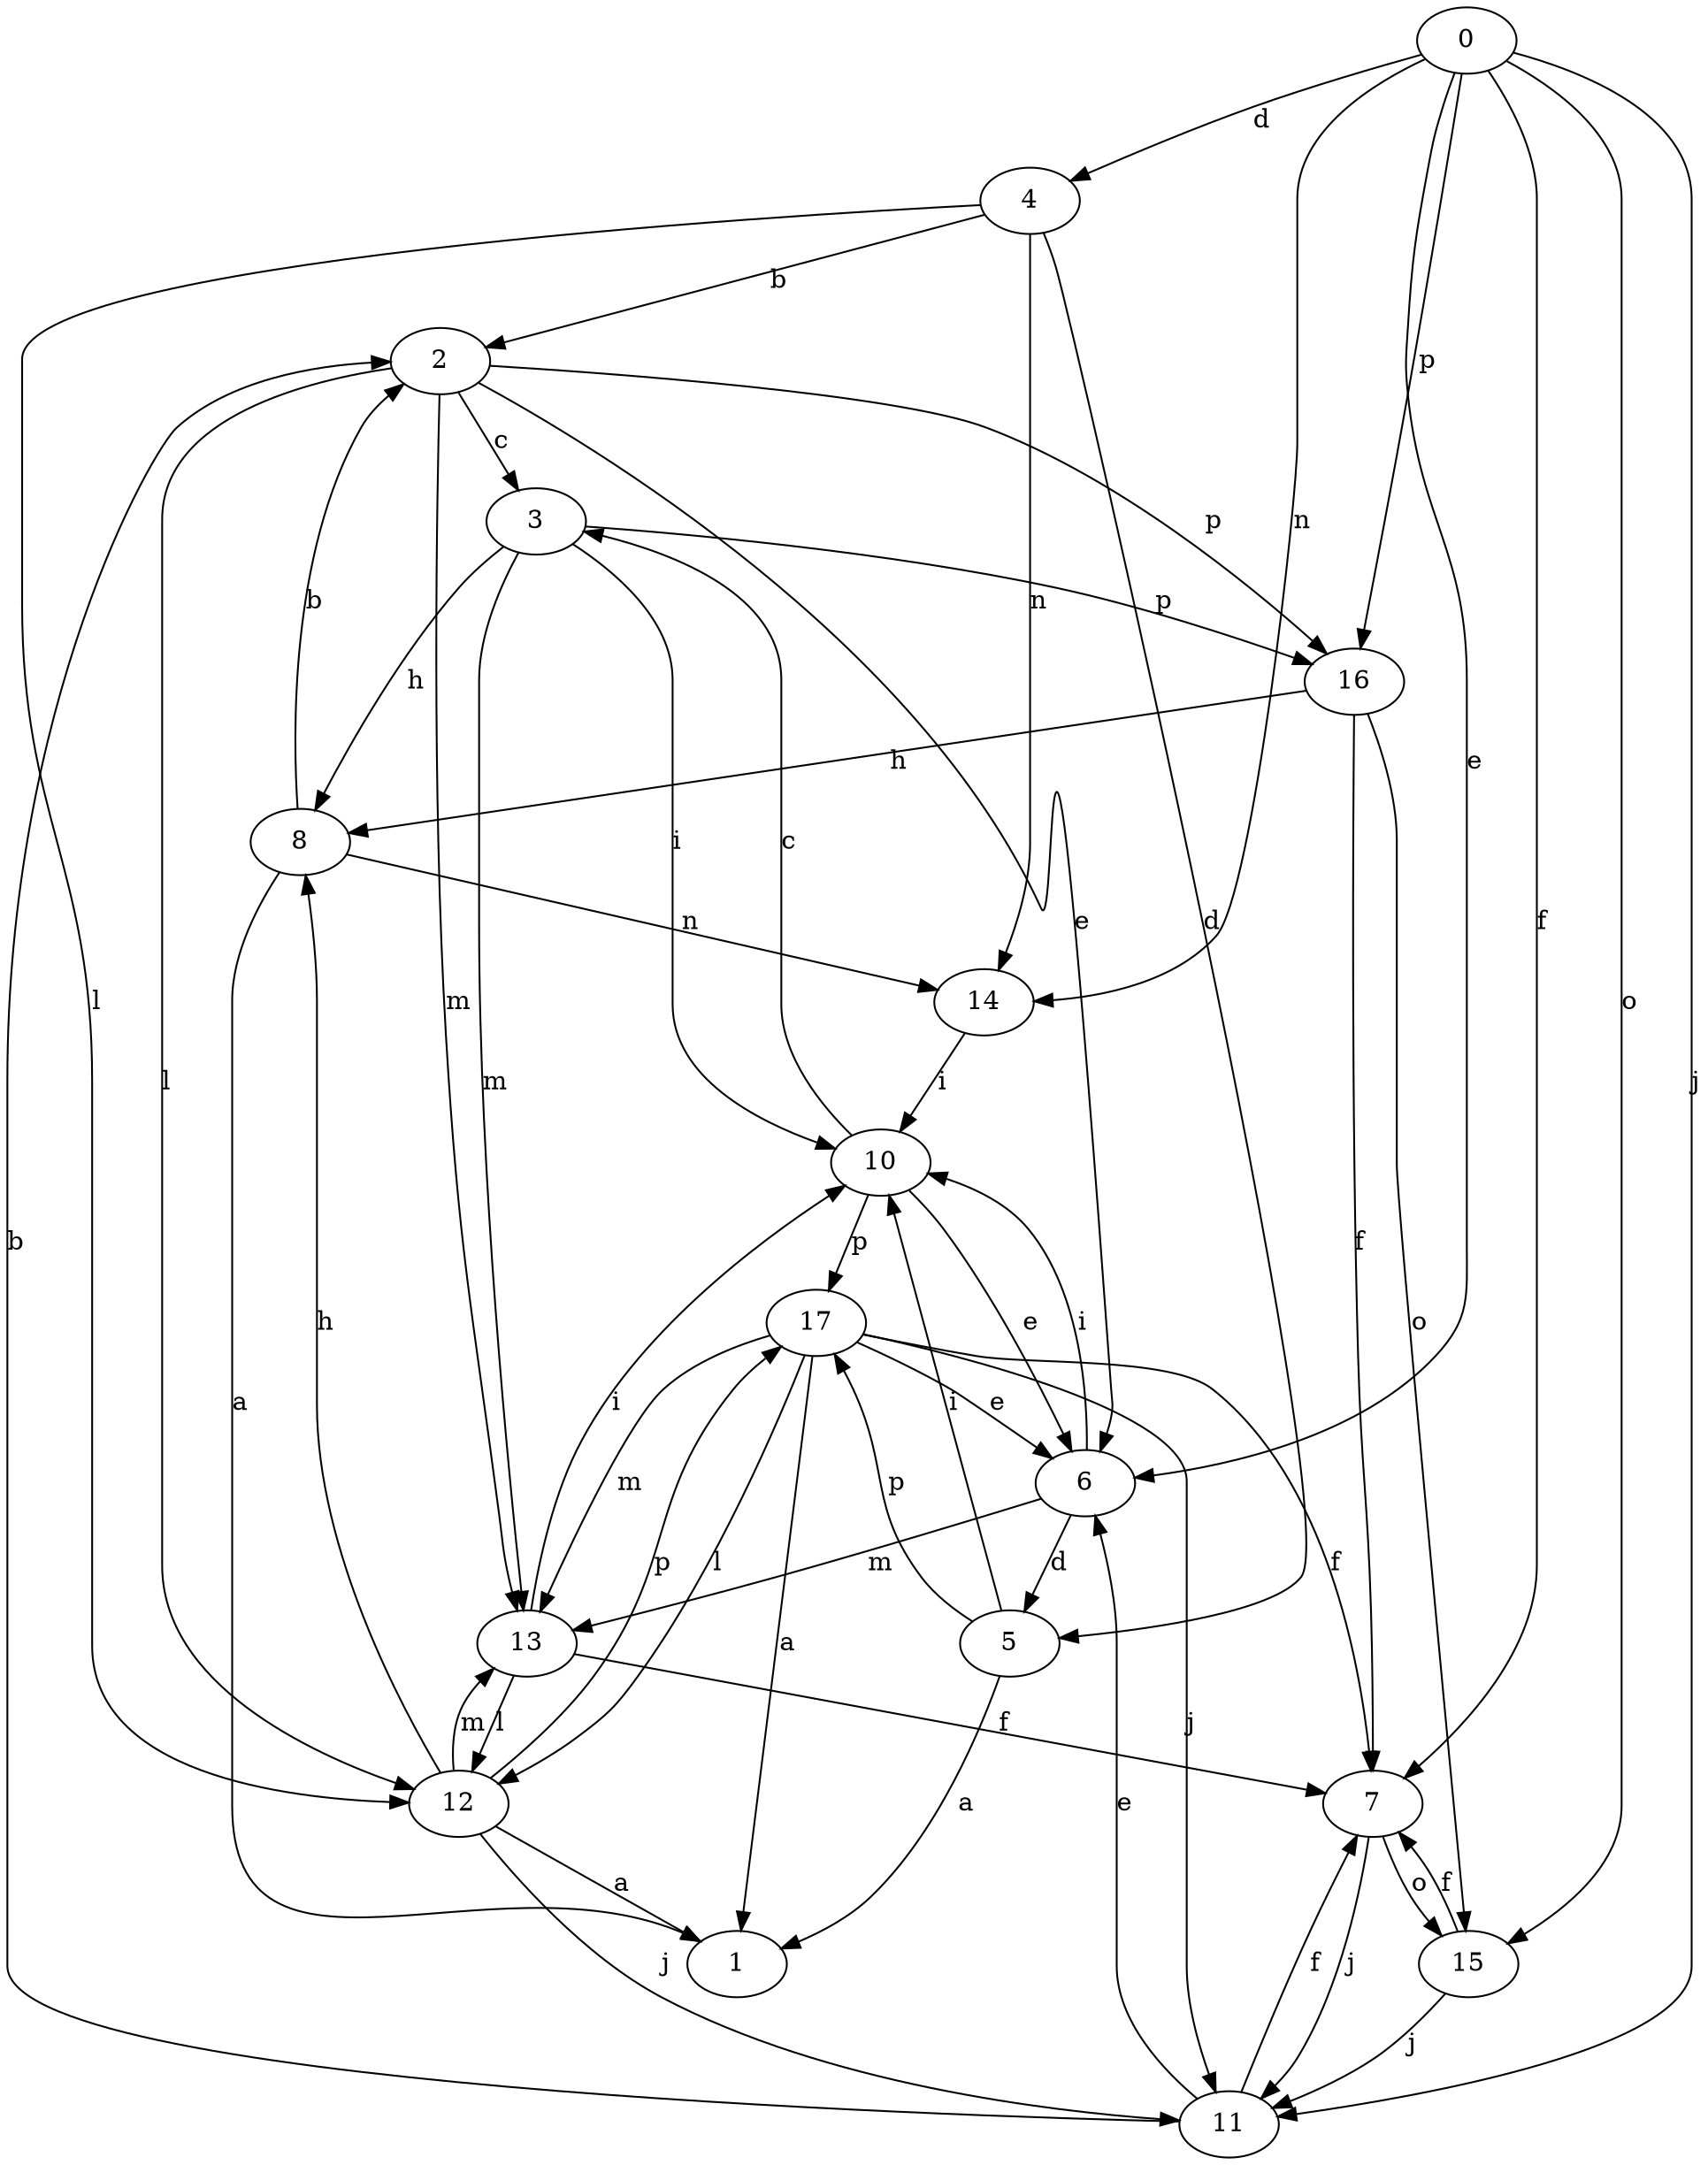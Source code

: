 strict digraph  {
0;
1;
2;
3;
4;
5;
6;
7;
8;
10;
11;
12;
13;
14;
15;
16;
17;
0 -> 4  [label=d];
0 -> 6  [label=e];
0 -> 7  [label=f];
0 -> 11  [label=j];
0 -> 14  [label=n];
0 -> 15  [label=o];
0 -> 16  [label=p];
2 -> 3  [label=c];
2 -> 6  [label=e];
2 -> 12  [label=l];
2 -> 13  [label=m];
2 -> 16  [label=p];
3 -> 8  [label=h];
3 -> 10  [label=i];
3 -> 13  [label=m];
3 -> 16  [label=p];
4 -> 2  [label=b];
4 -> 5  [label=d];
4 -> 12  [label=l];
4 -> 14  [label=n];
5 -> 1  [label=a];
5 -> 10  [label=i];
5 -> 17  [label=p];
6 -> 5  [label=d];
6 -> 10  [label=i];
6 -> 13  [label=m];
7 -> 11  [label=j];
7 -> 15  [label=o];
8 -> 1  [label=a];
8 -> 2  [label=b];
8 -> 14  [label=n];
10 -> 3  [label=c];
10 -> 6  [label=e];
10 -> 17  [label=p];
11 -> 2  [label=b];
11 -> 6  [label=e];
11 -> 7  [label=f];
12 -> 1  [label=a];
12 -> 8  [label=h];
12 -> 11  [label=j];
12 -> 13  [label=m];
12 -> 17  [label=p];
13 -> 7  [label=f];
13 -> 10  [label=i];
13 -> 12  [label=l];
14 -> 10  [label=i];
15 -> 7  [label=f];
15 -> 11  [label=j];
16 -> 7  [label=f];
16 -> 8  [label=h];
16 -> 15  [label=o];
17 -> 1  [label=a];
17 -> 6  [label=e];
17 -> 7  [label=f];
17 -> 11  [label=j];
17 -> 12  [label=l];
17 -> 13  [label=m];
}

